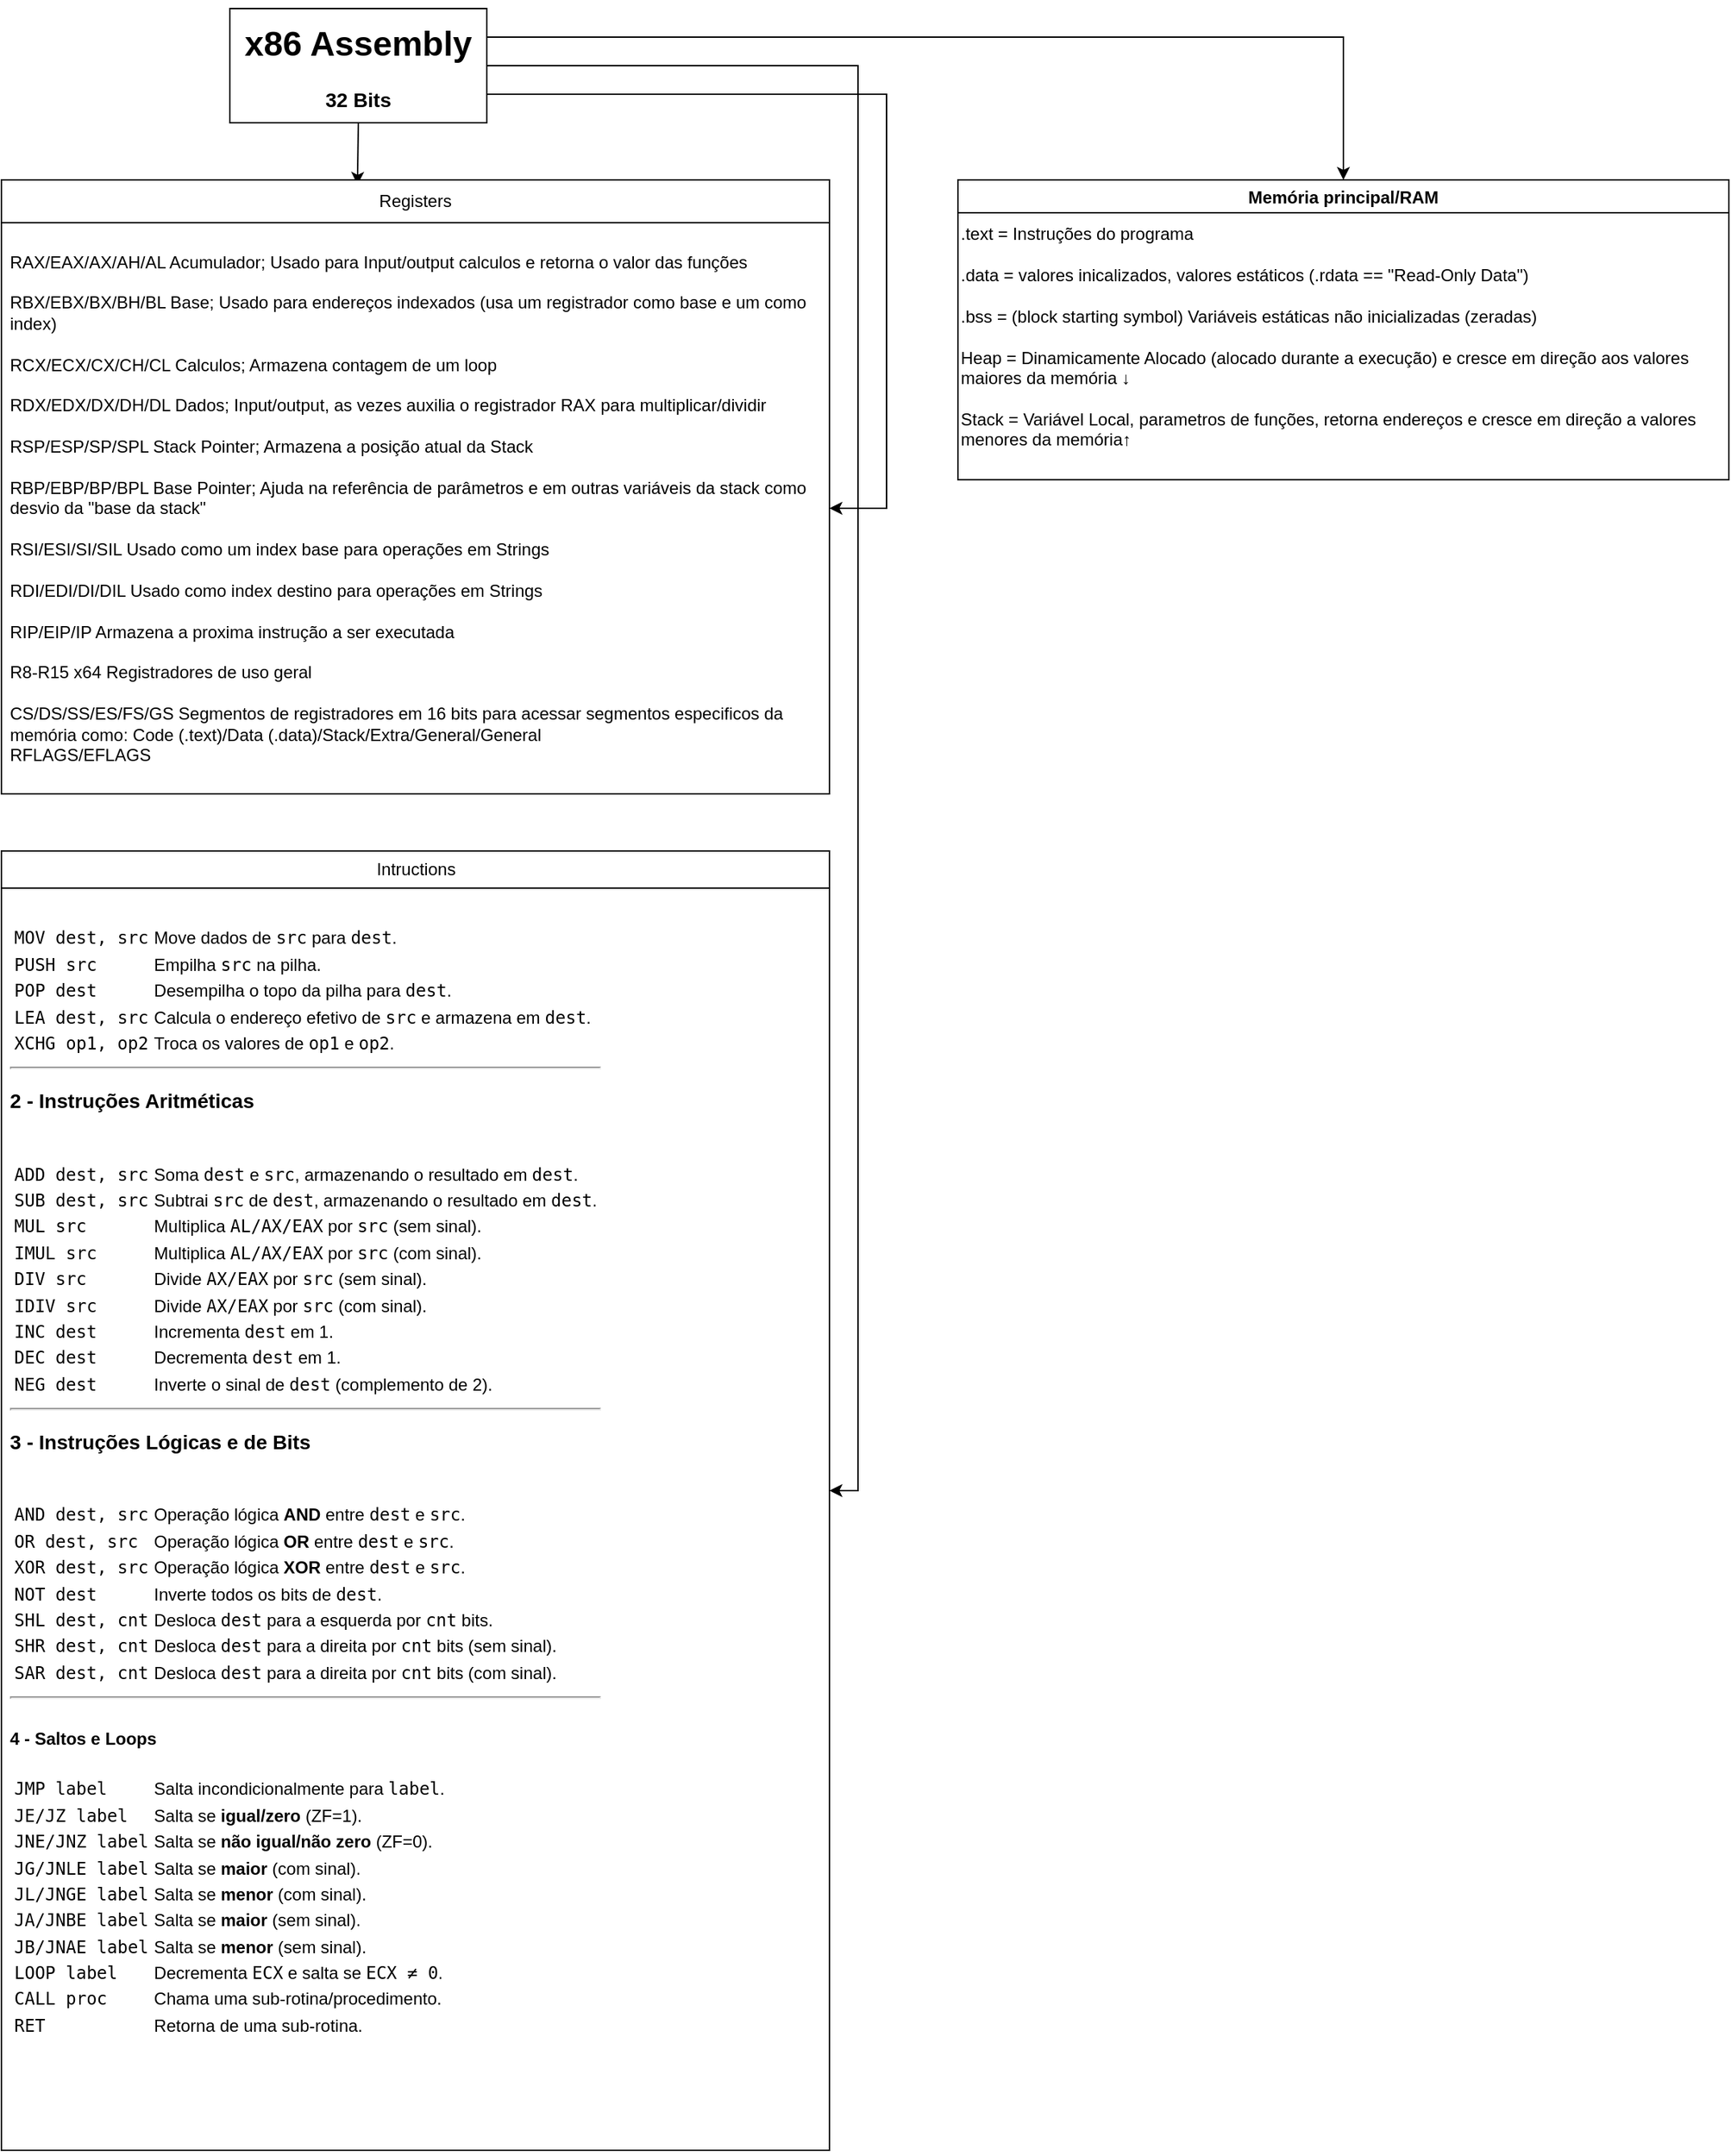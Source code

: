 <mxfile version="26.0.16">
  <diagram name="Page-1" id="MmO24SSt0OztSbwh3Snu">
    <mxGraphModel dx="1687" dy="928" grid="1" gridSize="10" guides="1" tooltips="1" connect="1" arrows="1" fold="1" page="1" pageScale="1" pageWidth="850" pageHeight="1100" math="0" shadow="0">
      <root>
        <mxCell id="0" />
        <mxCell id="1" parent="0" />
        <mxCell id="0B55MSK7TP3gt0dwLM_n-58" style="edgeStyle=orthogonalEdgeStyle;rounded=0;orthogonalLoop=1;jettySize=auto;html=1;exitX=1;exitY=0.25;exitDx=0;exitDy=0;" edge="1" parent="1" source="0B55MSK7TP3gt0dwLM_n-1" target="0B55MSK7TP3gt0dwLM_n-54">
          <mxGeometry relative="1" as="geometry">
            <mxPoint x="410" y="30" as="sourcePoint" />
          </mxGeometry>
        </mxCell>
        <mxCell id="0B55MSK7TP3gt0dwLM_n-59" style="edgeStyle=orthogonalEdgeStyle;rounded=0;orthogonalLoop=1;jettySize=auto;html=1;exitX=1;exitY=0.5;exitDx=0;exitDy=0;entryX=1;entryY=0.5;entryDx=0;entryDy=0;" edge="1" parent="1" source="0B55MSK7TP3gt0dwLM_n-1" target="0B55MSK7TP3gt0dwLM_n-40">
          <mxGeometry relative="1" as="geometry" />
        </mxCell>
        <mxCell id="0B55MSK7TP3gt0dwLM_n-60" style="edgeStyle=orthogonalEdgeStyle;rounded=0;orthogonalLoop=1;jettySize=auto;html=1;entryX=1;entryY=0.5;entryDx=0;entryDy=0;" edge="1" parent="1">
          <mxGeometry relative="1" as="geometry">
            <mxPoint x="400" y="80" as="sourcePoint" />
            <mxPoint x="640" y="1058" as="targetPoint" />
            <Array as="points">
              <mxPoint x="680" y="80" />
              <mxPoint x="680" y="370" />
              <mxPoint x="660" y="370" />
              <mxPoint x="660" y="1058" />
            </Array>
          </mxGeometry>
        </mxCell>
        <mxCell id="0B55MSK7TP3gt0dwLM_n-1" value="&lt;h1&gt;&lt;b&gt;x86 Assembly&lt;/b&gt;&lt;/h1&gt;&lt;h3&gt;32 Bits&lt;/h3&gt;" style="rounded=0;whiteSpace=wrap;html=1;" vertex="1" parent="1">
          <mxGeometry x="220" y="20" width="180" height="80" as="geometry" />
        </mxCell>
        <mxCell id="0B55MSK7TP3gt0dwLM_n-3" value="" style="endArrow=classic;html=1;rounded=0;exitX=0.5;exitY=1;exitDx=0;exitDy=0;entryX=0.43;entryY=0.008;entryDx=0;entryDy=0;entryPerimeter=0;" edge="1" parent="1" source="0B55MSK7TP3gt0dwLM_n-1" target="0B55MSK7TP3gt0dwLM_n-28">
          <mxGeometry width="50" height="50" relative="1" as="geometry">
            <mxPoint x="280" y="200" as="sourcePoint" />
            <mxPoint x="130" y="140" as="targetPoint" />
          </mxGeometry>
        </mxCell>
        <mxCell id="0B55MSK7TP3gt0dwLM_n-28" value="Registers" style="swimlane;fontStyle=0;childLayout=stackLayout;horizontal=1;startSize=30;horizontalStack=0;resizeParent=1;resizeParentMax=0;resizeLast=0;collapsible=1;marginBottom=0;whiteSpace=wrap;html=1;" vertex="1" parent="1">
          <mxGeometry x="60" y="140" width="580" height="430" as="geometry">
            <mxRectangle x="60" y="140" width="60" height="30" as="alternateBounds" />
          </mxGeometry>
        </mxCell>
        <mxCell id="0B55MSK7TP3gt0dwLM_n-40" value="&lt;div&gt;RAX/EAX/AX/AH/AL Acumulador; Usado para Input/output calculos e retorna o valor das funções&lt;/div&gt;&lt;br&gt;&lt;div&gt;RBX/EBX/BX/BH/BL Base; Usado para endereços indexados (usa um registrador como base e um como index)&lt;/div&gt;&lt;div&gt;&lt;br&gt;&lt;/div&gt;&lt;div&gt;RCX/ECX/CX/CH/CL Calculos; Armazena contagem de um loop&lt;/div&gt;&lt;div&gt;&lt;br&gt;&lt;/div&gt;&lt;div&gt;RDX/EDX/DX/DH/DL Dados; Input/output, as vezes auxilia o registrador RAX para multiplicar/dividir&lt;/div&gt;&lt;div&gt;&lt;br&gt;&lt;/div&gt;&lt;div&gt;RSP/ESP/SP/SPL Stack Pointer; Armazena a posição atual da Stack&lt;/div&gt;&lt;div&gt;&lt;br&gt;&lt;/div&gt;&lt;div&gt;RBP/EBP/BP/BPL Base Pointer; Ajuda na referência de parâmetros e em outras variáveis da stack como desvio da &quot;base da stack&quot;&lt;/div&gt;&lt;div&gt;&lt;br&gt;&lt;/div&gt;&lt;div&gt;RSI/ESI/SI/SIL Usado como um index base para operações em Strings&lt;/div&gt;&lt;div&gt;&lt;br&gt;&lt;/div&gt;&lt;div&gt;RDI/EDI/DI/DIL Usado como index destino para operações em Strings&lt;/div&gt;&lt;div&gt;&lt;br&gt;&lt;/div&gt;&lt;div&gt;RIP/EIP/IP Armazena a proxima instrução a ser executada&lt;/div&gt;&lt;div&gt;&lt;br&gt;&lt;/div&gt;&lt;div&gt;R8-R15 x64 Registradores de uso geral&lt;/div&gt;&lt;div&gt;&lt;br&gt;&lt;/div&gt;&lt;div&gt;CS/DS/SS/ES/FS/GS Segmentos de registradores em 16 bits para acessar segmentos especificos da memória como: Code (.text)/Data (.data)/Stack/Extra/General/General&lt;/div&gt;RFLAGS/EFLAGS" style="text;strokeColor=none;fillColor=none;align=left;verticalAlign=middle;spacingLeft=4;spacingRight=4;overflow=hidden;points=[[0,0.5],[1,0.5]];portConstraint=eastwest;rotatable=0;whiteSpace=wrap;html=1;" vertex="1" parent="0B55MSK7TP3gt0dwLM_n-28">
          <mxGeometry y="30" width="580" height="400" as="geometry" />
        </mxCell>
        <mxCell id="0B55MSK7TP3gt0dwLM_n-50" value="Intructions" style="swimlane;fontStyle=0;childLayout=stackLayout;horizontal=1;startSize=26;fillColor=none;horizontalStack=0;resizeParent=1;resizeParentMax=0;resizeLast=0;collapsible=1;marginBottom=0;html=1;" vertex="1" parent="1">
          <mxGeometry x="60" y="610" width="580" height="910" as="geometry" />
        </mxCell>
        <mxCell id="0B55MSK7TP3gt0dwLM_n-51" value="&lt;table&gt;&lt;thead&gt;&lt;tr&gt;&lt;th&gt;&lt;br&gt;&lt;/th&gt;&lt;th&gt;&lt;br&gt;&lt;/th&gt;&lt;/tr&gt;&lt;/thead&gt;&lt;tbody&gt;&lt;tr&gt;&lt;td&gt;&lt;code&gt;MOV dest, src&lt;/code&gt;&lt;/td&gt;&lt;td&gt;Move dados de &lt;code&gt;src&lt;/code&gt; para &lt;code&gt;dest&lt;/code&gt;.&lt;/td&gt;&lt;/tr&gt;&lt;tr&gt;&lt;td&gt;&lt;code&gt;PUSH src&lt;/code&gt;&lt;/td&gt;&lt;td&gt;Empilha &lt;code&gt;src&lt;/code&gt; na pilha.&lt;/td&gt;&lt;/tr&gt;&lt;tr&gt;&lt;td&gt;&lt;code&gt;POP dest&lt;/code&gt;&lt;/td&gt;&lt;td&gt;Desempilha o topo da pilha para &lt;code&gt;dest&lt;/code&gt;.&lt;/td&gt;&lt;/tr&gt;&lt;tr&gt;&lt;td&gt;&lt;code&gt;LEA dest, src&lt;/code&gt;&lt;/td&gt;&lt;td&gt;Calcula o endereço efetivo de &lt;code&gt;src&lt;/code&gt; e armazena em &lt;code&gt;dest&lt;/code&gt;.&lt;/td&gt;&lt;/tr&gt;&lt;tr&gt;&lt;td&gt;&lt;code&gt;XCHG op1, op2&lt;/code&gt;&lt;/td&gt;&lt;td&gt;Troca os valores de &lt;code&gt;op1&lt;/code&gt; e &lt;code&gt;op2&lt;/code&gt;.&lt;/td&gt;&lt;/tr&gt;&lt;/tbody&gt;&lt;/table&gt;&lt;hr&gt;&lt;h3&gt;&lt;strong&gt;2 - Instruções Aritméticas&lt;/strong&gt;&lt;/h3&gt;&lt;table&gt;&lt;thead&gt;&lt;tr&gt;&lt;th&gt;&lt;br&gt;&lt;/th&gt;&lt;th&gt;&lt;br&gt;&lt;/th&gt;&lt;/tr&gt;&lt;/thead&gt;&lt;tbody&gt;&lt;tr&gt;&lt;td&gt;&lt;code&gt;ADD dest, src&lt;/code&gt;&lt;/td&gt;&lt;td&gt;Soma &lt;code&gt;dest&lt;/code&gt; e &lt;code&gt;src&lt;/code&gt;, armazenando o resultado em &lt;code&gt;dest&lt;/code&gt;.&lt;/td&gt;&lt;/tr&gt;&lt;tr&gt;&lt;td&gt;&lt;code&gt;SUB dest, src&lt;/code&gt;&lt;/td&gt;&lt;td&gt;Subtrai &lt;code&gt;src&lt;/code&gt; de &lt;code&gt;dest&lt;/code&gt;, armazenando o resultado em &lt;code&gt;dest&lt;/code&gt;.&lt;/td&gt;&lt;/tr&gt;&lt;tr&gt;&lt;td&gt;&lt;code&gt;MUL src&lt;/code&gt;&lt;/td&gt;&lt;td&gt;Multiplica &lt;code&gt;AL/AX/EAX&lt;/code&gt; por &lt;code&gt;src&lt;/code&gt; (sem sinal).&lt;/td&gt;&lt;/tr&gt;&lt;tr&gt;&lt;td&gt;&lt;code&gt;IMUL src&lt;/code&gt;&lt;/td&gt;&lt;td&gt;Multiplica &lt;code&gt;AL/AX/EAX&lt;/code&gt; por &lt;code&gt;src&lt;/code&gt; (com sinal).&lt;/td&gt;&lt;/tr&gt;&lt;tr&gt;&lt;td&gt;&lt;code&gt;DIV src&lt;/code&gt;&lt;/td&gt;&lt;td&gt;Divide &lt;code&gt;AX/EAX&lt;/code&gt; por &lt;code&gt;src&lt;/code&gt; (sem sinal).&lt;/td&gt;&lt;/tr&gt;&lt;tr&gt;&lt;td&gt;&lt;code&gt;IDIV src&lt;/code&gt;&lt;/td&gt;&lt;td&gt;Divide &lt;code&gt;AX/EAX&lt;/code&gt; por &lt;code&gt;src&lt;/code&gt; (com sinal).&lt;/td&gt;&lt;/tr&gt;&lt;tr&gt;&lt;td&gt;&lt;code&gt;INC dest&lt;/code&gt;&lt;/td&gt;&lt;td&gt;Incrementa &lt;code&gt;dest&lt;/code&gt; em 1.&lt;/td&gt;&lt;/tr&gt;&lt;tr&gt;&lt;td&gt;&lt;code&gt;DEC dest&lt;/code&gt;&lt;/td&gt;&lt;td&gt;Decrementa &lt;code&gt;dest&lt;/code&gt; em 1.&lt;/td&gt;&lt;/tr&gt;&lt;tr&gt;&lt;td&gt;&lt;code&gt;NEG dest&lt;/code&gt;&lt;/td&gt;&lt;td&gt;Inverte o sinal de &lt;code&gt;dest&lt;/code&gt; (complemento de 2).&lt;/td&gt;&lt;/tr&gt;&lt;/tbody&gt;&lt;/table&gt;&lt;hr&gt;&lt;h3&gt;&lt;strong&gt;3 - Instruções Lógicas e de Bits&lt;/strong&gt;&lt;/h3&gt;&lt;table&gt;&lt;thead&gt;&lt;tr&gt;&lt;th&gt;&lt;br&gt;&lt;/th&gt;&lt;th&gt;&lt;br&gt;&lt;/th&gt;&lt;/tr&gt;&lt;/thead&gt;&lt;tbody&gt;&lt;tr&gt;&lt;td&gt;&lt;code&gt;AND dest, src&lt;/code&gt;&lt;/td&gt;&lt;td&gt;Operação lógica &lt;strong&gt;AND&lt;/strong&gt; entre &lt;code&gt;dest&lt;/code&gt; e &lt;code&gt;src&lt;/code&gt;.&lt;/td&gt;&lt;/tr&gt;&lt;tr&gt;&lt;td&gt;&lt;code&gt;OR dest, src&lt;/code&gt;&lt;/td&gt;&lt;td&gt;Operação lógica &lt;strong&gt;OR&lt;/strong&gt; entre &lt;code&gt;dest&lt;/code&gt; e &lt;code&gt;src&lt;/code&gt;.&lt;/td&gt;&lt;/tr&gt;&lt;tr&gt;&lt;td&gt;&lt;code&gt;XOR dest, src&lt;/code&gt;&lt;/td&gt;&lt;td&gt;Operação lógica &lt;strong&gt;XOR&lt;/strong&gt; entre &lt;code&gt;dest&lt;/code&gt; e &lt;code&gt;src&lt;/code&gt;.&lt;/td&gt;&lt;/tr&gt;&lt;tr&gt;&lt;td&gt;&lt;code&gt;NOT dest&lt;/code&gt;&lt;/td&gt;&lt;td&gt;Inverte todos os bits de &lt;code&gt;dest&lt;/code&gt;.&lt;/td&gt;&lt;/tr&gt;&lt;tr&gt;&lt;td&gt;&lt;code&gt;SHL dest, cnt&lt;/code&gt;&lt;/td&gt;&lt;td&gt;Desloca &lt;code&gt;dest&lt;/code&gt; para a esquerda por &lt;code&gt;cnt&lt;/code&gt; bits.&lt;/td&gt;&lt;/tr&gt;&lt;tr&gt;&lt;td&gt;&lt;code&gt;SHR dest, cnt&lt;/code&gt;&lt;/td&gt;&lt;td&gt;Desloca &lt;code&gt;dest&lt;/code&gt; para a direita por &lt;code&gt;cnt&lt;/code&gt; bits (sem sinal).&lt;/td&gt;&lt;/tr&gt;&lt;tr&gt;&lt;td&gt;&lt;code&gt;SAR dest, cnt&lt;/code&gt;&lt;/td&gt;&lt;td&gt;Desloca &lt;code&gt;dest&lt;/code&gt; para a direita por &lt;code&gt;cnt&lt;/code&gt; bits (com sinal).&lt;/td&gt;&lt;/tr&gt;&lt;/tbody&gt;&lt;/table&gt;&lt;hr&gt;&lt;div&gt;&lt;strong&gt;&lt;br&gt;&lt;/strong&gt;&lt;/div&gt;&lt;div&gt;&lt;strong&gt;4 - Saltos e Loops&lt;/strong&gt;&lt;/div&gt;&lt;table&gt;&lt;thead&gt;&lt;tr&gt;&lt;th&gt;&lt;br&gt;&lt;/th&gt;&lt;th&gt;&lt;br&gt;&lt;/th&gt;&lt;/tr&gt;&lt;/thead&gt;&lt;tbody&gt;&lt;tr&gt;&lt;td&gt;&lt;code&gt;JMP label&lt;/code&gt;&lt;/td&gt;&lt;td&gt;Salta incondicionalmente para &lt;code&gt;label&lt;/code&gt;.&lt;/td&gt;&lt;/tr&gt;&lt;tr&gt;&lt;td&gt;&lt;code&gt;JE/JZ label&lt;/code&gt;&lt;/td&gt;&lt;td&gt;Salta se &lt;strong&gt;igual/zero&lt;/strong&gt; (ZF=1).&lt;/td&gt;&lt;/tr&gt;&lt;tr&gt;&lt;td&gt;&lt;code&gt;JNE/JNZ label&lt;/code&gt;&lt;/td&gt;&lt;td&gt;Salta se &lt;strong&gt;não igual/não zero&lt;/strong&gt; (ZF=0).&lt;/td&gt;&lt;/tr&gt;&lt;tr&gt;&lt;td&gt;&lt;code&gt;JG/JNLE label&lt;/code&gt;&lt;/td&gt;&lt;td&gt;Salta se &lt;strong&gt;maior&lt;/strong&gt; (com sinal).&lt;/td&gt;&lt;/tr&gt;&lt;tr&gt;&lt;td&gt;&lt;code&gt;JL/JNGE label&lt;/code&gt;&lt;/td&gt;&lt;td&gt;Salta se &lt;strong&gt;menor&lt;/strong&gt; (com sinal).&lt;/td&gt;&lt;/tr&gt;&lt;tr&gt;&lt;td&gt;&lt;code&gt;JA/JNBE label&lt;/code&gt;&lt;/td&gt;&lt;td&gt;Salta se &lt;strong&gt;maior&lt;/strong&gt; (sem sinal).&lt;/td&gt;&lt;/tr&gt;&lt;tr&gt;&lt;td&gt;&lt;code&gt;JB/JNAE label&lt;/code&gt;&lt;/td&gt;&lt;td&gt;Salta se &lt;strong&gt;menor&lt;/strong&gt; (sem sinal).&lt;/td&gt;&lt;/tr&gt;&lt;tr&gt;&lt;td&gt;&lt;code&gt;LOOP label&lt;/code&gt;&lt;/td&gt;&lt;td&gt;Decrementa &lt;code&gt;ECX&lt;/code&gt; e salta se &lt;code&gt;ECX ≠ 0&lt;/code&gt;.&lt;/td&gt;&lt;/tr&gt;&lt;tr&gt;&lt;td&gt;&lt;code&gt;CALL proc&lt;/code&gt;&lt;/td&gt;&lt;td&gt;Chama uma sub-rotina/procedimento.&lt;/td&gt;&lt;/tr&gt;&lt;tr&gt;&lt;td&gt;&lt;code&gt;RET&lt;/code&gt;&lt;/td&gt;&lt;td&gt;Retorna de uma sub-rotina.&lt;/td&gt;&lt;/tr&gt;&lt;/tbody&gt;&lt;/table&gt;" style="text;strokeColor=none;fillColor=none;align=left;verticalAlign=top;spacingLeft=4;spacingRight=4;overflow=hidden;rotatable=0;points=[[0,0.5],[1,0.5]];portConstraint=eastwest;whiteSpace=wrap;html=1;" vertex="1" parent="0B55MSK7TP3gt0dwLM_n-50">
          <mxGeometry y="26" width="580" height="884" as="geometry" />
        </mxCell>
        <mxCell id="0B55MSK7TP3gt0dwLM_n-54" value="Memória principal/RAM" style="swimlane;startSize=23;" vertex="1" parent="1">
          <mxGeometry x="730" y="140" width="540" height="210" as="geometry" />
        </mxCell>
        <mxCell id="0B55MSK7TP3gt0dwLM_n-56" value="&lt;div align=&quot;left&quot;&gt;.text = Instruções do programa&lt;/div&gt;&lt;div align=&quot;left&quot;&gt;&lt;br&gt;&lt;/div&gt;&lt;div align=&quot;left&quot;&gt;.data = valores inicalizados, valores estáticos (.rdata == &quot;Read-Only Data&quot;)&lt;br&gt;&lt;/div&gt;&lt;div align=&quot;left&quot;&gt;&lt;br&gt;&lt;/div&gt;&lt;div align=&quot;left&quot;&gt;.bss = (block starting symbol) Variáveis estáticas não inicializadas (zeradas)&lt;/div&gt;&lt;div align=&quot;left&quot;&gt;&lt;br&gt;&lt;/div&gt;&lt;div align=&quot;left&quot;&gt;Heap = Dinamicamente Alocado (alocado durante a execução) e cresce em direção aos valores&lt;/div&gt;&lt;div align=&quot;left&quot;&gt;maiores da memória ↓&lt;br&gt;&lt;/div&gt;&lt;div align=&quot;left&quot;&gt;&lt;br&gt;&lt;/div&gt;&lt;div align=&quot;left&quot;&gt;Stack = Variável Local, parametros de funções, retorna endereços e cresce em direção a valores&lt;/div&gt;&lt;div align=&quot;left&quot;&gt;menores da memória↑&lt;/div&gt;" style="text;html=1;align=left;verticalAlign=middle;resizable=0;points=[];autosize=1;strokeColor=none;fillColor=none;" vertex="1" parent="0B55MSK7TP3gt0dwLM_n-54">
          <mxGeometry y="25" width="540" height="170" as="geometry" />
        </mxCell>
      </root>
    </mxGraphModel>
  </diagram>
</mxfile>
